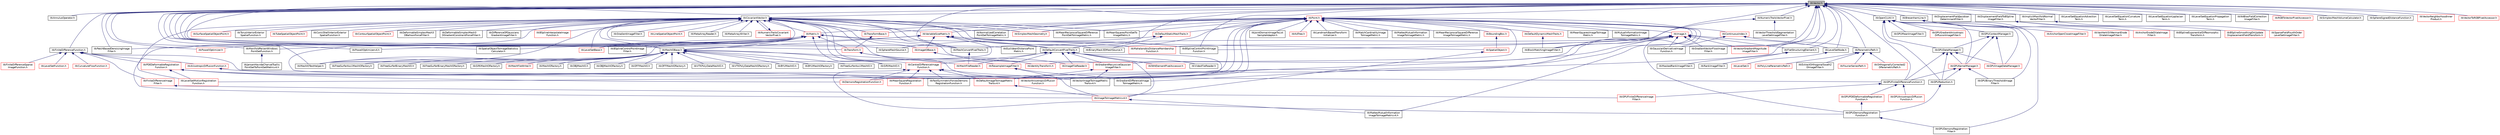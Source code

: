 digraph "itkVector.h"
{
 // LATEX_PDF_SIZE
  edge [fontname="Helvetica",fontsize="10",labelfontname="Helvetica",labelfontsize="10"];
  node [fontname="Helvetica",fontsize="10",shape=record];
  Node1 [label="itkVector.h",height=0.2,width=0.4,color="black", fillcolor="grey75", style="filled", fontcolor="black",tooltip=" "];
  Node1 -> Node2 [dir="back",color="midnightblue",fontsize="10",style="solid",fontname="Helvetica"];
  Node2 [label="itkAnnulusOperator.h",height=0.2,width=0.4,color="black", fillcolor="white", style="filled",URL="$itkAnnulusOperator_8h.html",tooltip=" "];
  Node1 -> Node3 [dir="back",color="midnightblue",fontsize="10",style="solid",fontname="Helvetica"];
  Node3 [label="itkBSplineControlPointImage\lFilter.h",height=0.2,width=0.4,color="black", fillcolor="white", style="filled",URL="$itkBSplineControlPointImageFilter_8h.html",tooltip=" "];
  Node1 -> Node4 [dir="back",color="midnightblue",fontsize="10",style="solid",fontname="Helvetica"];
  Node4 [label="itkBSplineControlPointImage\lFunction.h",height=0.2,width=0.4,color="black", fillcolor="white", style="filled",URL="$itkBSplineControlPointImageFunction_8h.html",tooltip=" "];
  Node1 -> Node5 [dir="back",color="midnightblue",fontsize="10",style="solid",fontname="Helvetica"];
  Node5 [label="itkBlockMatchingImageFilter.h",height=0.2,width=0.4,color="black", fillcolor="white", style="filled",URL="$itkBlockMatchingImageFilter_8h.html",tooltip=" "];
  Node1 -> Node6 [dir="back",color="midnightblue",fontsize="10",style="solid",fontname="Helvetica"];
  Node6 [label="itkBresenhamLine.h",height=0.2,width=0.4,color="black", fillcolor="white", style="filled",URL="$itkBresenhamLine_8h.html",tooltip=" "];
  Node6 -> Node7 [dir="back",color="midnightblue",fontsize="10",style="solid",fontname="Helvetica"];
  Node7 [label="itkAnchorErodeDilateImage\lFilter.h",height=0.2,width=0.4,color="red", fillcolor="white", style="filled",URL="$itkAnchorErodeDilateImageFilter_8h.html",tooltip=" "];
  Node6 -> Node13 [dir="back",color="midnightblue",fontsize="10",style="solid",fontname="Helvetica"];
  Node13 [label="itkAnchorOpenCloseImageFilter.h",height=0.2,width=0.4,color="red", fillcolor="white", style="filled",URL="$itkAnchorOpenCloseImageFilter_8h.html",tooltip=" "];
  Node6 -> Node18 [dir="back",color="midnightblue",fontsize="10",style="solid",fontname="Helvetica"];
  Node18 [label="itkVanHerkGilWermanErode\lDilateImageFilter.h",height=0.2,width=0.4,color="red", fillcolor="white", style="filled",URL="$itkVanHerkGilWermanErodeDilateImageFilter_8h.html",tooltip=" "];
  Node1 -> Node21 [dir="back",color="midnightblue",fontsize="10",style="solid",fontname="Helvetica"];
  Node21 [label="itkCovariantVector.h",height=0.2,width=0.4,color="black", fillcolor="white", style="filled",URL="$itkCovariantVector_8h.html",tooltip=" "];
  Node21 -> Node22 [dir="back",color="midnightblue",fontsize="10",style="solid",fontname="Helvetica"];
  Node22 [label="itkBSplineInterpolateImage\lFunction.h",height=0.2,width=0.4,color="red", fillcolor="white", style="filled",URL="$itkBSplineInterpolateImageFunction_8h.html",tooltip=" "];
  Node21 -> Node44 [dir="back",color="midnightblue",fontsize="10",style="solid",fontname="Helvetica"];
  Node44 [label="itkBinaryMask3DMeshSource.h",height=0.2,width=0.4,color="black", fillcolor="white", style="filled",URL="$itkBinaryMask3DMeshSource_8h.html",tooltip=" "];
  Node21 -> Node45 [dir="back",color="midnightblue",fontsize="10",style="solid",fontname="Helvetica"];
  Node45 [label="itkCentralDifferenceImage\lFunction.h",height=0.2,width=0.4,color="red", fillcolor="white", style="filled",URL="$itkCentralDifferenceImageFunction_8h.html",tooltip=" "];
  Node45 -> Node46 [dir="back",color="midnightblue",fontsize="10",style="solid",fontname="Helvetica"];
  Node46 [label="itkDefaultImageToImageMetric\lTraitsv4.h",height=0.2,width=0.4,color="red", fillcolor="white", style="filled",URL="$itkDefaultImageToImageMetricTraitsv4_8h.html",tooltip=" "];
  Node46 -> Node47 [dir="back",color="midnightblue",fontsize="10",style="solid",fontname="Helvetica"];
  Node47 [label="itkImageToImageMetricv4.h",height=0.2,width=0.4,color="red", fillcolor="white", style="filled",URL="$itkImageToImageMetricv4_8h.html",tooltip=" "];
  Node47 -> Node57 [dir="back",color="midnightblue",fontsize="10",style="solid",fontname="Helvetica"];
  Node57 [label="itkMattesMutualInformation\lImageToImageMetricv4.h",height=0.2,width=0.4,color="black", fillcolor="white", style="filled",URL="$itkMattesMutualInformationImageToImageMetricv4_8h.html",tooltip=" "];
  Node45 -> Node59 [dir="back",color="midnightblue",fontsize="10",style="solid",fontname="Helvetica"];
  Node59 [label="itkDemonsRegistrationFunction.h",height=0.2,width=0.4,color="red", fillcolor="white", style="filled",URL="$itkDemonsRegistrationFunction_8h.html",tooltip=" "];
  Node45 -> Node66 [dir="back",color="midnightblue",fontsize="10",style="solid",fontname="Helvetica"];
  Node66 [label="itkFastSymmetricForcesDemons\lRegistrationFunction.h",height=0.2,width=0.4,color="black", fillcolor="white", style="filled",URL="$itkFastSymmetricForcesDemonsRegistrationFunction_8h.html",tooltip=" "];
  Node45 -> Node67 [dir="back",color="midnightblue",fontsize="10",style="solid",fontname="Helvetica"];
  Node67 [label="itkGPUDemonsRegistration\lFunction.h",height=0.2,width=0.4,color="black", fillcolor="white", style="filled",URL="$itkGPUDemonsRegistrationFunction_8h.html",tooltip=" "];
  Node67 -> Node61 [dir="back",color="midnightblue",fontsize="10",style="solid",fontname="Helvetica"];
  Node61 [label="itkGPUDemonsRegistration\lFilter.h",height=0.2,width=0.4,color="black", fillcolor="white", style="filled",URL="$itkGPUDemonsRegistrationFilter_8h.html",tooltip=" "];
  Node45 -> Node68 [dir="back",color="midnightblue",fontsize="10",style="solid",fontname="Helvetica"];
  Node68 [label="itkMeanSquareRegistration\lFunction.h",height=0.2,width=0.4,color="red", fillcolor="white", style="filled",URL="$itkMeanSquareRegistrationFunction_8h.html",tooltip=" "];
  Node45 -> Node72 [dir="back",color="midnightblue",fontsize="10",style="solid",fontname="Helvetica"];
  Node72 [label="itkVectorImageToImageMetric\lTraitsv4.h",height=0.2,width=0.4,color="black", fillcolor="white", style="filled",URL="$itkVectorImageToImageMetricTraitsv4_8h.html",tooltip=" "];
  Node21 -> Node73 [dir="back",color="midnightblue",fontsize="10",style="solid",fontname="Helvetica"];
  Node73 [label="itkConicShellInteriorExterior\lSpatialFunction.h",height=0.2,width=0.4,color="black", fillcolor="white", style="filled",URL="$itkConicShellInteriorExteriorSpatialFunction_8h.html",tooltip=" "];
  Node21 -> Node74 [dir="back",color="midnightblue",fontsize="10",style="solid",fontname="Helvetica"];
  Node74 [label="itkContourSpatialObjectPoint.h",height=0.2,width=0.4,color="red", fillcolor="white", style="filled",URL="$itkContourSpatialObjectPoint_8h.html",tooltip=" "];
  Node21 -> Node46 [dir="back",color="midnightblue",fontsize="10",style="solid",fontname="Helvetica"];
  Node21 -> Node78 [dir="back",color="midnightblue",fontsize="10",style="solid",fontname="Helvetica"];
  Node78 [label="itkDeformableSimplexMesh3\lDBalloonForceFilter.h",height=0.2,width=0.4,color="black", fillcolor="white", style="filled",URL="$itkDeformableSimplexMesh3DBalloonForceFilter_8h.html",tooltip=" "];
  Node21 -> Node79 [dir="back",color="midnightblue",fontsize="10",style="solid",fontname="Helvetica"];
  Node79 [label="itkDeformableSimplexMesh3\lDGradientConstraintForceFilter.h",height=0.2,width=0.4,color="black", fillcolor="white", style="filled",URL="$itkDeformableSimplexMesh3DGradientConstraintForceFilter_8h.html",tooltip=" "];
  Node21 -> Node80 [dir="back",color="midnightblue",fontsize="10",style="solid",fontname="Helvetica"];
  Node80 [label="itkDifferenceOfGaussians\lGradientImageFilter.h",height=0.2,width=0.4,color="black", fillcolor="white", style="filled",URL="$itkDifferenceOfGaussiansGradientImageFilter_8h.html",tooltip=" "];
  Node21 -> Node81 [dir="back",color="midnightblue",fontsize="10",style="solid",fontname="Helvetica"];
  Node81 [label="itkEuclideanDistancePoint\lMetric.h",height=0.2,width=0.4,color="black", fillcolor="white", style="filled",URL="$itkEuclideanDistancePointMetric_8h.html",tooltip=" "];
  Node21 -> Node82 [dir="back",color="midnightblue",fontsize="10",style="solid",fontname="Helvetica"];
  Node82 [label="itkGradientImageFilter.h",height=0.2,width=0.4,color="black", fillcolor="white", style="filled",URL="$itkGradientImageFilter_8h.html",tooltip=" "];
  Node21 -> Node83 [dir="back",color="midnightblue",fontsize="10",style="solid",fontname="Helvetica"];
  Node83 [label="itkGradientRecursiveGaussian\lImageFilter.h",height=0.2,width=0.4,color="red", fillcolor="white", style="filled",URL="$itkGradientRecursiveGaussianImageFilter_8h.html",tooltip=" "];
  Node83 -> Node46 [dir="back",color="midnightblue",fontsize="10",style="solid",fontname="Helvetica"];
  Node83 -> Node72 [dir="back",color="midnightblue",fontsize="10",style="solid",fontname="Helvetica"];
  Node21 -> Node92 [dir="back",color="midnightblue",fontsize="10",style="solid",fontname="Helvetica"];
  Node92 [label="itkIdentityTransform.h",height=0.2,width=0.4,color="red", fillcolor="white", style="filled",URL="$itkIdentityTransform_8h.html",tooltip=" "];
  Node21 -> Node98 [dir="back",color="midnightblue",fontsize="10",style="solid",fontname="Helvetica"];
  Node98 [label="itkImageIOBase.h",height=0.2,width=0.4,color="red", fillcolor="white", style="filled",URL="$itkImageIOBase_8h.html",tooltip=" "];
  Node98 -> Node118 [dir="back",color="midnightblue",fontsize="10",style="solid",fontname="Helvetica"];
  Node118 [label="itkImageFileReader.h",height=0.2,width=0.4,color="red", fillcolor="white", style="filled",URL="$itkImageFileReader_8h.html",tooltip=" "];
  Node21 -> Node47 [dir="back",color="midnightblue",fontsize="10",style="solid",fontname="Helvetica"];
  Node21 -> Node161 [dir="back",color="midnightblue",fontsize="10",style="solid",fontname="Helvetica"];
  Node161 [label="itkLevelSetBase.h",height=0.2,width=0.4,color="red", fillcolor="white", style="filled",URL="$itkLevelSetBase_8h.html",tooltip=" "];
  Node21 -> Node179 [dir="back",color="midnightblue",fontsize="10",style="solid",fontname="Helvetica"];
  Node179 [label="itkLevelSetMotionRegistration\lFunction.h",height=0.2,width=0.4,color="red", fillcolor="white", style="filled",URL="$itkLevelSetMotionRegistrationFunction_8h.html",tooltip=" "];
  Node21 -> Node181 [dir="back",color="midnightblue",fontsize="10",style="solid",fontname="Helvetica"];
  Node181 [label="itkLineSpatialObjectPoint.h",height=0.2,width=0.4,color="red", fillcolor="white", style="filled",URL="$itkLineSpatialObjectPoint_8h.html",tooltip=" "];
  Node21 -> Node185 [dir="back",color="midnightblue",fontsize="10",style="solid",fontname="Helvetica"];
  Node185 [label="itkMatrix.h",height=0.2,width=0.4,color="red", fillcolor="white", style="filled",URL="$itkMatrix_8h.html",tooltip=" "];
  Node185 -> Node187 [dir="back",color="midnightblue",fontsize="10",style="solid",fontname="Helvetica"];
  Node187 [label="itkDefaultConvertPixelTraits.h",height=0.2,width=0.4,color="black", fillcolor="white", style="filled",URL="$itkDefaultConvertPixelTraits_8h.html",tooltip=" "];
  Node187 -> Node45 [dir="back",color="midnightblue",fontsize="10",style="solid",fontname="Helvetica"];
  Node187 -> Node83 [dir="back",color="midnightblue",fontsize="10",style="solid",fontname="Helvetica"];
  Node187 -> Node118 [dir="back",color="midnightblue",fontsize="10",style="solid",fontname="Helvetica"];
  Node187 -> Node47 [dir="back",color="midnightblue",fontsize="10",style="solid",fontname="Helvetica"];
  Node187 -> Node188 [dir="back",color="midnightblue",fontsize="10",style="solid",fontname="Helvetica"];
  Node188 [label="itkMeshFileReader.h",height=0.2,width=0.4,color="red", fillcolor="white", style="filled",URL="$itkMeshFileReader_8h.html",tooltip=" "];
  Node187 -> Node190 [dir="back",color="midnightblue",fontsize="10",style="solid",fontname="Helvetica"];
  Node190 [label="itkNthElementPixelAccessor.h",height=0.2,width=0.4,color="red", fillcolor="white", style="filled",URL="$itkNthElementPixelAccessor_8h.html",tooltip=" "];
  Node187 -> Node195 [dir="back",color="midnightblue",fontsize="10",style="solid",fontname="Helvetica"];
  Node195 [label="itkResampleImageFilter.h",height=0.2,width=0.4,color="red", fillcolor="white", style="filled",URL="$itkResampleImageFilter_8h.html",tooltip=" "];
  Node195 -> Node25 [dir="back",color="midnightblue",fontsize="10",style="solid",fontname="Helvetica"];
  Node25 [label="itkGradientDifferenceImage\lToImageMetric.h",height=0.2,width=0.4,color="black", fillcolor="white", style="filled",URL="$itkGradientDifferenceImageToImageMetric_8h.html",tooltip=" "];
  Node195 -> Node47 [dir="back",color="midnightblue",fontsize="10",style="solid",fontname="Helvetica"];
  Node187 -> Node72 [dir="back",color="midnightblue",fontsize="10",style="solid",fontname="Helvetica"];
  Node187 -> Node159 [dir="back",color="midnightblue",fontsize="10",style="solid",fontname="Helvetica"];
  Node159 [label="itkVideoFileReader.h",height=0.2,width=0.4,color="black", fillcolor="white", style="filled",URL="$itkVideoFileReader_8h.html",tooltip=" "];
  Node185 -> Node201 [dir="back",color="midnightblue",fontsize="10",style="solid",fontname="Helvetica"];
  Node201 [label="itkGiftiMeshIO.h",height=0.2,width=0.4,color="black", fillcolor="white", style="filled",URL="$itkGiftiMeshIO_8h.html",tooltip=" "];
  Node185 -> Node161 [dir="back",color="midnightblue",fontsize="10",style="solid",fontname="Helvetica"];
  Node185 -> Node199 [dir="back",color="midnightblue",fontsize="10",style="solid",fontname="Helvetica"];
  Node199 [label="itkManifoldParzenWindows\lPointSetFunction.h",height=0.2,width=0.4,color="black", fillcolor="white", style="filled",URL="$itkManifoldParzenWindowsPointSetFunction_8h.html",tooltip=" "];
  Node199 -> Node200 [dir="back",color="midnightblue",fontsize="10",style="solid",fontname="Helvetica"];
  Node200 [label="itkJensenHavrdaCharvatTsallis\lPointSetToPointSetMetricv4.h",height=0.2,width=0.4,color="black", fillcolor="white", style="filled",URL="$itkJensenHavrdaCharvatTsallisPointSetToPointSetMetricv4_8h.html",tooltip=" "];
  Node185 -> Node1088 [dir="back",color="midnightblue",fontsize="10",style="solid",fontname="Helvetica"];
  Node1088 [label="itkMeshConvertPixelTraits.h",height=0.2,width=0.4,color="black", fillcolor="white", style="filled",URL="$itkMeshConvertPixelTraits_8h.html",tooltip=" "];
  Node1088 -> Node188 [dir="back",color="midnightblue",fontsize="10",style="solid",fontname="Helvetica"];
  Node185 -> Node1089 [dir="back",color="midnightblue",fontsize="10",style="solid",fontname="Helvetica"];
  Node1089 [label="itkMeshIOBase.h",height=0.2,width=0.4,color="black", fillcolor="white", style="filled",URL="$itkMeshIOBase_8h.html",tooltip=" "];
  Node1089 -> Node1090 [dir="back",color="midnightblue",fontsize="10",style="solid",fontname="Helvetica"];
  Node1090 [label="itkBYUMeshIO.h",height=0.2,width=0.4,color="black", fillcolor="white", style="filled",URL="$itkBYUMeshIO_8h.html",tooltip=" "];
  Node1089 -> Node1091 [dir="back",color="midnightblue",fontsize="10",style="solid",fontname="Helvetica"];
  Node1091 [label="itkBYUMeshIOFactory.h",height=0.2,width=0.4,color="black", fillcolor="white", style="filled",URL="$itkBYUMeshIOFactory_8h.html",tooltip=" "];
  Node1089 -> Node1092 [dir="back",color="midnightblue",fontsize="10",style="solid",fontname="Helvetica"];
  Node1092 [label="itkFreeSurferAsciiMeshIO.h",height=0.2,width=0.4,color="black", fillcolor="white", style="filled",URL="$itkFreeSurferAsciiMeshIO_8h.html",tooltip=" "];
  Node1089 -> Node1093 [dir="back",color="midnightblue",fontsize="10",style="solid",fontname="Helvetica"];
  Node1093 [label="itkFreeSurferAsciiMeshIOFactory.h",height=0.2,width=0.4,color="black", fillcolor="white", style="filled",URL="$itkFreeSurferAsciiMeshIOFactory_8h.html",tooltip=" "];
  Node1089 -> Node1094 [dir="back",color="midnightblue",fontsize="10",style="solid",fontname="Helvetica"];
  Node1094 [label="itkFreeSurferBinaryMeshIO.h",height=0.2,width=0.4,color="black", fillcolor="white", style="filled",URL="$itkFreeSurferBinaryMeshIO_8h.html",tooltip=" "];
  Node1089 -> Node1095 [dir="back",color="midnightblue",fontsize="10",style="solid",fontname="Helvetica"];
  Node1095 [label="itkFreeSurferBinaryMeshIOFactory.h",height=0.2,width=0.4,color="black", fillcolor="white", style="filled",URL="$itkFreeSurferBinaryMeshIOFactory_8h.html",tooltip=" "];
  Node1089 -> Node201 [dir="back",color="midnightblue",fontsize="10",style="solid",fontname="Helvetica"];
  Node1089 -> Node1096 [dir="back",color="midnightblue",fontsize="10",style="solid",fontname="Helvetica"];
  Node1096 [label="itkGiftiMeshIOFactory.h",height=0.2,width=0.4,color="black", fillcolor="white", style="filled",URL="$itkGiftiMeshIOFactory_8h.html",tooltip=" "];
  Node1089 -> Node188 [dir="back",color="midnightblue",fontsize="10",style="solid",fontname="Helvetica"];
  Node1089 -> Node1097 [dir="back",color="midnightblue",fontsize="10",style="solid",fontname="Helvetica"];
  Node1097 [label="itkMeshFileWriter.h",height=0.2,width=0.4,color="red", fillcolor="white", style="filled",URL="$itkMeshFileWriter_8h.html",tooltip=" "];
  Node1089 -> Node1098 [dir="back",color="midnightblue",fontsize="10",style="solid",fontname="Helvetica"];
  Node1098 [label="itkMeshIOFactory.h",height=0.2,width=0.4,color="black", fillcolor="white", style="filled",URL="$itkMeshIOFactory_8h.html",tooltip=" "];
  Node1089 -> Node1099 [dir="back",color="midnightblue",fontsize="10",style="solid",fontname="Helvetica"];
  Node1099 [label="itkMeshIOTestHelper.h",height=0.2,width=0.4,color="black", fillcolor="white", style="filled",URL="$itkMeshIOTestHelper_8h.html",tooltip=" "];
  Node1089 -> Node1100 [dir="back",color="midnightblue",fontsize="10",style="solid",fontname="Helvetica"];
  Node1100 [label="itkOBJMeshIO.h",height=0.2,width=0.4,color="black", fillcolor="white", style="filled",URL="$itkOBJMeshIO_8h.html",tooltip=" "];
  Node1089 -> Node1101 [dir="back",color="midnightblue",fontsize="10",style="solid",fontname="Helvetica"];
  Node1101 [label="itkOBJMeshIOFactory.h",height=0.2,width=0.4,color="black", fillcolor="white", style="filled",URL="$itkOBJMeshIOFactory_8h.html",tooltip=" "];
  Node1089 -> Node1102 [dir="back",color="midnightblue",fontsize="10",style="solid",fontname="Helvetica"];
  Node1102 [label="itkOFFMeshIO.h",height=0.2,width=0.4,color="black", fillcolor="white", style="filled",URL="$itkOFFMeshIO_8h.html",tooltip=" "];
  Node1089 -> Node1103 [dir="back",color="midnightblue",fontsize="10",style="solid",fontname="Helvetica"];
  Node1103 [label="itkOFFMeshIOFactory.h",height=0.2,width=0.4,color="black", fillcolor="white", style="filled",URL="$itkOFFMeshIOFactory_8h.html",tooltip=" "];
  Node1089 -> Node1104 [dir="back",color="midnightblue",fontsize="10",style="solid",fontname="Helvetica"];
  Node1104 [label="itkVTKPolyDataMeshIO.h",height=0.2,width=0.4,color="black", fillcolor="white", style="filled",URL="$itkVTKPolyDataMeshIO_8h.html",tooltip=" "];
  Node1089 -> Node1105 [dir="back",color="midnightblue",fontsize="10",style="solid",fontname="Helvetica"];
  Node1105 [label="itkVTKPolyDataMeshIOFactory.h",height=0.2,width=0.4,color="black", fillcolor="white", style="filled",URL="$itkVTKPolyDataMeshIOFactory_8h.html",tooltip=" "];
  Node185 -> Node1099 [dir="back",color="midnightblue",fontsize="10",style="solid",fontname="Helvetica"];
  Node185 -> Node404 [dir="back",color="midnightblue",fontsize="10",style="solid",fontname="Helvetica"];
  Node404 [label="itkPatchBasedDenoisingImage\lFilter.h",height=0.2,width=0.4,color="black", fillcolor="white", style="filled",URL="$itkPatchBasedDenoisingImageFilter_8h.html",tooltip=" "];
  Node185 -> Node1107 [dir="back",color="midnightblue",fontsize="10",style="solid",fontname="Helvetica"];
  Node1107 [label="itkPowellOptimizer.h",height=0.2,width=0.4,color="red", fillcolor="white", style="filled",URL="$itkPowellOptimizer_8h.html",tooltip=" "];
  Node185 -> Node1109 [dir="back",color="midnightblue",fontsize="10",style="solid",fontname="Helvetica"];
  Node1109 [label="itkPowellOptimizerv4.h",height=0.2,width=0.4,color="black", fillcolor="white", style="filled",URL="$itkPowellOptimizerv4_8h.html",tooltip=" "];
  Node185 -> Node1074 [dir="back",color="midnightblue",fontsize="10",style="solid",fontname="Helvetica"];
  Node1074 [label="itkSpatialObjectToImageStatistics\lCalculator.h",height=0.2,width=0.4,color="black", fillcolor="white", style="filled",URL="$itkSpatialObjectToImageStatisticsCalculator_8h.html",tooltip=" "];
  Node185 -> Node1114 [dir="back",color="midnightblue",fontsize="10",style="solid",fontname="Helvetica"];
  Node1114 [label="itkTransform.h",height=0.2,width=0.4,color="red", fillcolor="white", style="filled",URL="$itkTransform_8h.html",tooltip=" "];
  Node1114 -> Node92 [dir="back",color="midnightblue",fontsize="10",style="solid",fontname="Helvetica"];
  Node1114 -> Node195 [dir="back",color="midnightblue",fontsize="10",style="solid",fontname="Helvetica"];
  Node21 -> Node85 [dir="back",color="midnightblue",fontsize="10",style="solid",fontname="Helvetica"];
  Node85 [label="itkMeanReciprocalSquareDifference\lPointSetToImageMetric.h",height=0.2,width=0.4,color="black", fillcolor="white", style="filled",URL="$itkMeanReciprocalSquareDifferencePointSetToImageMetric_8h.html",tooltip=" "];
  Node21 -> Node86 [dir="back",color="midnightblue",fontsize="10",style="solid",fontname="Helvetica"];
  Node86 [label="itkMeanSquaresPointSetTo\lImageMetric.h",height=0.2,width=0.4,color="black", fillcolor="white", style="filled",URL="$itkMeanSquaresPointSetToImageMetric_8h.html",tooltip=" "];
  Node21 -> Node1088 [dir="back",color="midnightblue",fontsize="10",style="solid",fontname="Helvetica"];
  Node21 -> Node1089 [dir="back",color="midnightblue",fontsize="10",style="solid",fontname="Helvetica"];
  Node21 -> Node1099 [dir="back",color="midnightblue",fontsize="10",style="solid",fontname="Helvetica"];
  Node21 -> Node1135 [dir="back",color="midnightblue",fontsize="10",style="solid",fontname="Helvetica"];
  Node1135 [label="itkMetaArrayReader.h",height=0.2,width=0.4,color="black", fillcolor="white", style="filled",URL="$itkMetaArrayReader_8h.html",tooltip=" "];
  Node21 -> Node1136 [dir="back",color="midnightblue",fontsize="10",style="solid",fontname="Helvetica"];
  Node1136 [label="itkMetaArrayWriter.h",height=0.2,width=0.4,color="black", fillcolor="white", style="filled",URL="$itkMetaArrayWriter_8h.html",tooltip=" "];
  Node21 -> Node87 [dir="back",color="midnightblue",fontsize="10",style="solid",fontname="Helvetica"];
  Node87 [label="itkNormalizedCorrelation\lPointSetToImageMetric.h",height=0.2,width=0.4,color="black", fillcolor="white", style="filled",URL="$itkNormalizedCorrelationPointSetToImageMetric_8h.html",tooltip=" "];
  Node21 -> Node1137 [dir="back",color="midnightblue",fontsize="10",style="solid",fontname="Helvetica"];
  Node1137 [label="itkNumericTraitsCovariant\lVectorPixel.h",height=0.2,width=0.4,color="red", fillcolor="white", style="filled",URL="$itkNumericTraitsCovariantVectorPixel_8h.html",tooltip=" "];
  Node1137 -> Node21 [dir="back",color="midnightblue",fontsize="10",style="solid",fontname="Helvetica"];
  Node21 -> Node1138 [dir="back",color="midnightblue",fontsize="10",style="solid",fontname="Helvetica"];
  Node1138 [label="itkSimplexMeshGeometry.h",height=0.2,width=0.4,color="red", fillcolor="white", style="filled",URL="$itkSimplexMeshGeometry_8h.html",tooltip=" "];
  Node21 -> Node998 [dir="back",color="midnightblue",fontsize="10",style="solid",fontname="Helvetica"];
  Node998 [label="itkSpatialObject.h",height=0.2,width=0.4,color="red", fillcolor="white", style="filled",URL="$itkSpatialObject_8h.html",tooltip=" "];
  Node998 -> Node47 [dir="back",color="midnightblue",fontsize="10",style="solid",fontname="Helvetica"];
  Node21 -> Node1026 [dir="back",color="midnightblue",fontsize="10",style="solid",fontname="Helvetica"];
  Node1026 [label="itkSurfaceSpatialObjectPoint.h",height=0.2,width=0.4,color="red", fillcolor="white", style="filled",URL="$itkSurfaceSpatialObjectPoint_8h.html",tooltip=" "];
  Node21 -> Node1144 [dir="back",color="midnightblue",fontsize="10",style="solid",fontname="Helvetica"];
  Node1144 [label="itkTorusInteriorExterior\lSpatialFunction.h",height=0.2,width=0.4,color="black", fillcolor="white", style="filled",URL="$itkTorusInteriorExteriorSpatialFunction_8h.html",tooltip=" "];
  Node21 -> Node1145 [dir="back",color="midnightblue",fontsize="10",style="solid",fontname="Helvetica"];
  Node1145 [label="itkTransformBase.h",height=0.2,width=0.4,color="red", fillcolor="white", style="filled",URL="$itkTransformBase_8h.html",tooltip=" "];
  Node1145 -> Node1114 [dir="back",color="midnightblue",fontsize="10",style="solid",fontname="Helvetica"];
  Node21 -> Node1027 [dir="back",color="midnightblue",fontsize="10",style="solid",fontname="Helvetica"];
  Node1027 [label="itkTubeSpatialObjectPoint.h",height=0.2,width=0.4,color="red", fillcolor="white", style="filled",URL="$itkTubeSpatialObjectPoint_8h.html",tooltip=" "];
  Node21 -> Node1175 [dir="back",color="midnightblue",fontsize="10",style="solid",fontname="Helvetica"];
  Node1175 [label="itkVariableSizeMatrix.h",height=0.2,width=0.4,color="red", fillcolor="white", style="filled",URL="$itkVariableSizeMatrix_8h.html",tooltip=" "];
  Node1175 -> Node3 [dir="back",color="midnightblue",fontsize="10",style="solid",fontname="Helvetica"];
  Node1175 -> Node4 [dir="back",color="midnightblue",fontsize="10",style="solid",fontname="Helvetica"];
  Node1175 -> Node187 [dir="back",color="midnightblue",fontsize="10",style="solid",fontname="Helvetica"];
  Node1175 -> Node98 [dir="back",color="midnightblue",fontsize="10",style="solid",fontname="Helvetica"];
  Node1175 -> Node1067 [dir="back",color="midnightblue",fontsize="10",style="solid",fontname="Helvetica"];
  Node1067 [label="itkMahalanobisDistanceMembership\lFunction.h",height=0.2,width=0.4,color="red", fillcolor="white", style="filled",URL="$itkMahalanobisDistanceMembershipFunction_8h.html",tooltip=" "];
  Node1175 -> Node1089 [dir="back",color="midnightblue",fontsize="10",style="solid",fontname="Helvetica"];
  Node1175 -> Node1099 [dir="back",color="midnightblue",fontsize="10",style="solid",fontname="Helvetica"];
  Node21 -> Node72 [dir="back",color="midnightblue",fontsize="10",style="solid",fontname="Helvetica"];
  Node1 -> Node187 [dir="back",color="midnightblue",fontsize="10",style="solid",fontname="Helvetica"];
  Node1 -> Node435 [dir="back",color="midnightblue",fontsize="10",style="solid",fontname="Helvetica"];
  Node435 [label="itkDisplacementFieldJacobian\lDeterminantFilter.h",height=0.2,width=0.4,color="black", fillcolor="white", style="filled",URL="$itkDisplacementFieldJacobianDeterminantFilter_8h.html",tooltip=" "];
  Node1 -> Node758 [dir="back",color="midnightblue",fontsize="10",style="solid",fontname="Helvetica"];
  Node758 [label="itkDisplacementFieldToBSpline\lImageFilter.h",height=0.2,width=0.4,color="black", fillcolor="white", style="filled",URL="$itkDisplacementFieldToBSplineImageFilter_8h.html",tooltip=" "];
  Node758 -> Node269 [dir="back",color="midnightblue",fontsize="10",style="solid",fontname="Helvetica"];
  Node269 [label="itkBSplineExponentialDiffeomorphic\lTransform.h",height=0.2,width=0.4,color="black", fillcolor="white", style="filled",URL="$itkBSplineExponentialDiffeomorphicTransform_8h.html",tooltip=" "];
  Node758 -> Node267 [dir="back",color="midnightblue",fontsize="10",style="solid",fontname="Helvetica"];
  Node267 [label="itkBSplineSmoothingOnUpdate\lDisplacementFieldTransform.h",height=0.2,width=0.4,color="red", fillcolor="white", style="filled",URL="$itkBSplineSmoothingOnUpdateDisplacementFieldTransform_8h.html",tooltip=" "];
  Node1 -> Node353 [dir="back",color="midnightblue",fontsize="10",style="solid",fontname="Helvetica"];
  Node353 [label="itkFiniteDifferenceFunction.h",height=0.2,width=0.4,color="black", fillcolor="white", style="filled",URL="$itkFiniteDifferenceFunction_8h.html",tooltip=" "];
  Node353 -> Node354 [dir="back",color="midnightblue",fontsize="10",style="solid",fontname="Helvetica"];
  Node354 [label="itkAnisotropicDiffusionFunction.h",height=0.2,width=0.4,color="red", fillcolor="white", style="filled",URL="$itkAnisotropicDiffusionFunction_8h.html",tooltip=" "];
  Node354 -> Node366 [dir="back",color="midnightblue",fontsize="10",style="solid",fontname="Helvetica"];
  Node366 [label="itkVectorAnisotropicDiffusion\lFunction.h",height=0.2,width=0.4,color="red", fillcolor="white", style="filled",URL="$itkVectorAnisotropicDiffusionFunction_8h.html",tooltip=" "];
  Node353 -> Node369 [dir="back",color="midnightblue",fontsize="10",style="solid",fontname="Helvetica"];
  Node369 [label="itkCurvatureFlowFunction.h",height=0.2,width=0.4,color="red", fillcolor="white", style="filled",URL="$itkCurvatureFlowFunction_8h.html",tooltip=" "];
  Node353 -> Node376 [dir="back",color="midnightblue",fontsize="10",style="solid",fontname="Helvetica"];
  Node376 [label="itkFiniteDifferenceImage\lFilter.h",height=0.2,width=0.4,color="red", fillcolor="white", style="filled",URL="$itkFiniteDifferenceImageFilter_8h.html",tooltip=" "];
  Node376 -> Node387 [dir="back",color="midnightblue",fontsize="10",style="solid",fontname="Helvetica"];
  Node387 [label="itkGPUFiniteDifferenceImage\lFilter.h",height=0.2,width=0.4,color="red", fillcolor="white", style="filled",URL="$itkGPUFiniteDifferenceImageFilter_8h.html",tooltip=" "];
  Node353 -> Node391 [dir="back",color="midnightblue",fontsize="10",style="solid",fontname="Helvetica"];
  Node391 [label="itkFiniteDifferenceSparse\lImageFunction.h",height=0.2,width=0.4,color="red", fillcolor="white", style="filled",URL="$itkFiniteDifferenceSparseImageFunction_8h.html",tooltip=" "];
  Node353 -> Node394 [dir="back",color="midnightblue",fontsize="10",style="solid",fontname="Helvetica"];
  Node394 [label="itkGPUFiniteDifferenceFunction.h",height=0.2,width=0.4,color="black", fillcolor="white", style="filled",URL="$itkGPUFiniteDifferenceFunction_8h.html",tooltip=" "];
  Node394 -> Node395 [dir="back",color="midnightblue",fontsize="10",style="solid",fontname="Helvetica"];
  Node395 [label="itkGPUAnisotropicDiffusion\lFunction.h",height=0.2,width=0.4,color="red", fillcolor="white", style="filled",URL="$itkGPUAnisotropicDiffusionFunction_8h.html",tooltip=" "];
  Node394 -> Node387 [dir="back",color="midnightblue",fontsize="10",style="solid",fontname="Helvetica"];
  Node394 -> Node398 [dir="back",color="midnightblue",fontsize="10",style="solid",fontname="Helvetica"];
  Node398 [label="itkGPUPDEDeformableRegistration\lFunction.h",height=0.2,width=0.4,color="red", fillcolor="white", style="filled",URL="$itkGPUPDEDeformableRegistrationFunction_8h.html",tooltip=" "];
  Node398 -> Node67 [dir="back",color="midnightblue",fontsize="10",style="solid",fontname="Helvetica"];
  Node353 -> Node399 [dir="back",color="midnightblue",fontsize="10",style="solid",fontname="Helvetica"];
  Node399 [label="itkLevelSetFunction.h",height=0.2,width=0.4,color="red", fillcolor="white", style="filled",URL="$itkLevelSetFunction_8h.html",tooltip=" "];
  Node353 -> Node401 [dir="back",color="midnightblue",fontsize="10",style="solid",fontname="Helvetica"];
  Node401 [label="itkPDEDeformableRegistration\lFunction.h",height=0.2,width=0.4,color="red", fillcolor="white", style="filled",URL="$itkPDEDeformableRegistrationFunction_8h.html",tooltip=" "];
  Node401 -> Node59 [dir="back",color="midnightblue",fontsize="10",style="solid",fontname="Helvetica"];
  Node401 -> Node66 [dir="back",color="midnightblue",fontsize="10",style="solid",fontname="Helvetica"];
  Node401 -> Node179 [dir="back",color="midnightblue",fontsize="10",style="solid",fontname="Helvetica"];
  Node401 -> Node68 [dir="back",color="midnightblue",fontsize="10",style="solid",fontname="Helvetica"];
  Node1 -> Node487 [dir="back",color="midnightblue",fontsize="10",style="solid",fontname="Helvetica"];
  Node487 [label="itkFlatStructuringElement.h",height=0.2,width=0.4,color="black", fillcolor="white", style="filled",URL="$itkFlatStructuringElement_8h.html",tooltip=" "];
  Node487 -> Node488 [dir="back",color="midnightblue",fontsize="10",style="solid",fontname="Helvetica"];
  Node488 [label="itkMaskedRankImageFilter.h",height=0.2,width=0.4,color="black", fillcolor="white", style="filled",URL="$itkMaskedRankImageFilter_8h.html",tooltip=" "];
  Node487 -> Node489 [dir="back",color="midnightblue",fontsize="10",style="solid",fontname="Helvetica"];
  Node489 [label="itkRankImageFilter.h",height=0.2,width=0.4,color="black", fillcolor="white", style="filled",URL="$itkRankImageFilter_8h.html",tooltip=" "];
  Node1 -> Node394 [dir="back",color="midnightblue",fontsize="10",style="solid",fontname="Helvetica"];
  Node1 -> Node214 [dir="back",color="midnightblue",fontsize="10",style="solid",fontname="Helvetica"];
  Node214 [label="itkGaussianDerivativeImage\lFunction.h",height=0.2,width=0.4,color="black", fillcolor="white", style="filled",URL="$itkGaussianDerivativeImageFunction_8h.html",tooltip=" "];
  Node1 -> Node507 [dir="back",color="midnightblue",fontsize="10",style="solid",fontname="Helvetica"];
  Node507 [label="itkGradientVectorFlowImage\lFilter.h",height=0.2,width=0.4,color="black", fillcolor="white", style="filled",URL="$itkGradientVectorFlowImageFilter_8h.html",tooltip=" "];
  Node1 -> Node382 [dir="back",color="midnightblue",fontsize="10",style="solid",fontname="Helvetica"];
  Node382 [label="itkImplicitManifoldNormal\lVectorFilter.h",height=0.2,width=0.4,color="black", fillcolor="white", style="filled",URL="$itkImplicitManifoldNormalVectorFilter_8h.html",tooltip=" "];
  Node382 -> Node383 [dir="back",color="midnightblue",fontsize="10",style="solid",fontname="Helvetica"];
  Node383 [label="itkSparseFieldFourthOrder\lLevelSetImageFilter.h",height=0.2,width=0.4,color="red", fillcolor="white", style="filled",URL="$itkSparseFieldFourthOrderLevelSetImageFilter_8h.html",tooltip=" "];
  Node1 -> Node405 [dir="back",color="midnightblue",fontsize="10",style="solid",fontname="Helvetica"];
  Node405 [label="itkLevelSetEquationAdvection\lTerm.h",height=0.2,width=0.4,color="black", fillcolor="white", style="filled",URL="$itkLevelSetEquationAdvectionTerm_8h.html",tooltip=" "];
  Node1 -> Node406 [dir="back",color="midnightblue",fontsize="10",style="solid",fontname="Helvetica"];
  Node406 [label="itkLevelSetEquationCurvature\lTerm.h",height=0.2,width=0.4,color="black", fillcolor="white", style="filled",URL="$itkLevelSetEquationCurvatureTerm_8h.html",tooltip=" "];
  Node1 -> Node407 [dir="back",color="midnightblue",fontsize="10",style="solid",fontname="Helvetica"];
  Node407 [label="itkLevelSetEquationLaplacian\lTerm.h",height=0.2,width=0.4,color="black", fillcolor="white", style="filled",URL="$itkLevelSetEquationLaplacianTerm_8h.html",tooltip=" "];
  Node1 -> Node408 [dir="back",color="midnightblue",fontsize="10",style="solid",fontname="Helvetica"];
  Node408 [label="itkLevelSetEquationPropagation\lTerm.h",height=0.2,width=0.4,color="black", fillcolor="white", style="filled",URL="$itkLevelSetEquationPropagationTerm_8h.html",tooltip=" "];
  Node1 -> Node941 [dir="back",color="midnightblue",fontsize="10",style="solid",fontname="Helvetica"];
  Node941 [label="itkLevelSetNode.h",height=0.2,width=0.4,color="black", fillcolor="white", style="filled",URL="$itkLevelSetNode_8h.html",tooltip=" "];
  Node941 -> Node942 [dir="back",color="midnightblue",fontsize="10",style="solid",fontname="Helvetica"];
  Node942 [label="itkLevelSet.h",height=0.2,width=0.4,color="red", fillcolor="white", style="filled",URL="$itkLevelSet_8h.html",tooltip=" "];
  Node1 -> Node199 [dir="back",color="midnightblue",fontsize="10",style="solid",fontname="Helvetica"];
  Node1 -> Node1088 [dir="back",color="midnightblue",fontsize="10",style="solid",fontname="Helvetica"];
  Node1 -> Node1089 [dir="back",color="midnightblue",fontsize="10",style="solid",fontname="Helvetica"];
  Node1 -> Node1099 [dir="back",color="midnightblue",fontsize="10",style="solid",fontname="Helvetica"];
  Node1 -> Node870 [dir="back",color="midnightblue",fontsize="10",style="solid",fontname="Helvetica"];
  Node870 [label="itkN4BiasFieldCorrection\lImageFilter.h",height=0.2,width=0.4,color="black", fillcolor="white", style="filled",URL="$itkN4BiasFieldCorrectionImageFilter_8h.html",tooltip=" "];
  Node1 -> Node1179 [dir="back",color="midnightblue",fontsize="10",style="solid",fontname="Helvetica"];
  Node1179 [label="itkNumericTraitsVectorPixel.h",height=0.2,width=0.4,color="black", fillcolor="white", style="filled",URL="$itkNumericTraitsVectorPixel_8h.html",tooltip=" "];
  Node1179 -> Node1067 [dir="back",color="midnightblue",fontsize="10",style="solid",fontname="Helvetica"];
  Node1179 -> Node240 [dir="back",color="midnightblue",fontsize="10",style="solid",fontname="Helvetica"];
  Node240 [label="itkVectorThresholdSegmentation\lLevelSetImageFilter.h",height=0.2,width=0.4,color="black", fillcolor="white", style="filled",URL="$itkVectorThresholdSegmentationLevelSetImageFilter_8h.html",tooltip=" "];
  Node1 -> Node1180 [dir="back",color="midnightblue",fontsize="10",style="solid",fontname="Helvetica"];
  Node1180 [label="itkOpenCLUtil.h",height=0.2,width=0.4,color="black", fillcolor="white", style="filled",URL="$itkOpenCLUtil_8h.html",tooltip=" "];
  Node1180 -> Node497 [dir="back",color="midnightblue",fontsize="10",style="solid",fontname="Helvetica"];
  Node497 [label="itkGPUBinaryThresholdImage\lFilter.h",height=0.2,width=0.4,color="black", fillcolor="white", style="filled",URL="$itkGPUBinaryThresholdImageFilter_8h.html",tooltip=" "];
  Node1180 -> Node1181 [dir="back",color="midnightblue",fontsize="10",style="solid",fontname="Helvetica"];
  Node1181 [label="itkGPUContextManager.h",height=0.2,width=0.4,color="black", fillcolor="white", style="filled",URL="$itkGPUContextManager_8h.html",tooltip=" "];
  Node1181 -> Node1182 [dir="back",color="midnightblue",fontsize="10",style="solid",fontname="Helvetica"];
  Node1182 [label="itkGPUDataManager.h",height=0.2,width=0.4,color="black", fillcolor="white", style="filled",URL="$itkGPUDataManager_8h.html",tooltip=" "];
  Node1182 -> Node394 [dir="back",color="midnightblue",fontsize="10",style="solid",fontname="Helvetica"];
  Node1182 -> Node1183 [dir="back",color="midnightblue",fontsize="10",style="solid",fontname="Helvetica"];
  Node1183 [label="itkGPUImageDataManager.h",height=0.2,width=0.4,color="red", fillcolor="white", style="filled",URL="$itkGPUImageDataManager_8h.html",tooltip=" "];
  Node1182 -> Node496 [dir="back",color="midnightblue",fontsize="10",style="solid",fontname="Helvetica"];
  Node496 [label="itkGPUKernelManager.h",height=0.2,width=0.4,color="red", fillcolor="white", style="filled",URL="$itkGPUKernelManager_8h.html",tooltip=" "];
  Node496 -> Node497 [dir="back",color="midnightblue",fontsize="10",style="solid",fontname="Helvetica"];
  Node496 -> Node394 [dir="back",color="midnightblue",fontsize="10",style="solid",fontname="Helvetica"];
  Node496 -> Node506 [dir="back",color="midnightblue",fontsize="10",style="solid",fontname="Helvetica"];
  Node506 [label="itkGPUReduction.h",height=0.2,width=0.4,color="black", fillcolor="white", style="filled",URL="$itkGPUReduction_8h.html",tooltip=" "];
  Node506 -> Node67 [dir="back",color="midnightblue",fontsize="10",style="solid",fontname="Helvetica"];
  Node1182 -> Node506 [dir="back",color="midnightblue",fontsize="10",style="solid",fontname="Helvetica"];
  Node1181 -> Node1183 [dir="back",color="midnightblue",fontsize="10",style="solid",fontname="Helvetica"];
  Node1181 -> Node496 [dir="back",color="midnightblue",fontsize="10",style="solid",fontname="Helvetica"];
  Node1180 -> Node1182 [dir="back",color="midnightblue",fontsize="10",style="solid",fontname="Helvetica"];
  Node1180 -> Node61 [dir="back",color="midnightblue",fontsize="10",style="solid",fontname="Helvetica"];
  Node1180 -> Node358 [dir="back",color="midnightblue",fontsize="10",style="solid",fontname="Helvetica"];
  Node358 [label="itkGPUGradientAnisotropic\lDiffusionImageFilter.h",height=0.2,width=0.4,color="red", fillcolor="white", style="filled",URL="$itkGPUGradientAnisotropicDiffusionImageFilter_8h.html",tooltip=" "];
  Node1180 -> Node1183 [dir="back",color="midnightblue",fontsize="10",style="solid",fontname="Helvetica"];
  Node1180 -> Node496 [dir="back",color="midnightblue",fontsize="10",style="solid",fontname="Helvetica"];
  Node1180 -> Node503 [dir="back",color="midnightblue",fontsize="10",style="solid",fontname="Helvetica"];
  Node503 [label="itkGPUMeanImageFilter.h",height=0.2,width=0.4,color="black", fillcolor="white", style="filled",URL="$itkGPUMeanImageFilter_8h.html",tooltip=" "];
  Node1180 -> Node506 [dir="back",color="midnightblue",fontsize="10",style="solid",fontname="Helvetica"];
  Node1 -> Node971 [dir="back",color="midnightblue",fontsize="10",style="solid",fontname="Helvetica"];
  Node971 [label="itkParametricPath.h",height=0.2,width=0.4,color="black", fillcolor="white", style="filled",URL="$itkParametricPath_8h.html",tooltip=" "];
  Node971 -> Node785 [dir="back",color="midnightblue",fontsize="10",style="solid",fontname="Helvetica"];
  Node785 [label="itkExtractOrthogonalSwath2\lDImageFilter.h",height=0.2,width=0.4,color="black", fillcolor="white", style="filled",URL="$itkExtractOrthogonalSwath2DImageFilter_8h.html",tooltip=" "];
  Node971 -> Node972 [dir="back",color="midnightblue",fontsize="10",style="solid",fontname="Helvetica"];
  Node972 [label="itkFourierSeriesPath.h",height=0.2,width=0.4,color="red", fillcolor="white", style="filled",URL="$itkFourierSeriesPath_8h.html",tooltip=" "];
  Node971 -> Node974 [dir="back",color="midnightblue",fontsize="10",style="solid",fontname="Helvetica"];
  Node974 [label="itkOrthogonallyCorrected2\lDParametricPath.h",height=0.2,width=0.4,color="red", fillcolor="white", style="filled",URL="$itkOrthogonallyCorrected2DParametricPath_8h.html",tooltip=" "];
  Node971 -> Node976 [dir="back",color="midnightblue",fontsize="10",style="solid",fontname="Helvetica"];
  Node976 [label="itkPolyLineParametricPath.h",height=0.2,width=0.4,color="red", fillcolor="white", style="filled",URL="$itkPolyLineParametricPath_8h.html",tooltip=" "];
  Node1 -> Node404 [dir="back",color="midnightblue",fontsize="10",style="solid",fontname="Helvetica"];
  Node1 -> Node1184 [dir="back",color="midnightblue",fontsize="10",style="solid",fontname="Helvetica"];
  Node1184 [label="itkPoint.h",height=0.2,width=0.4,color="red", fillcolor="white", style="filled",URL="$itkPoint_8h.html",tooltip=" "];
  Node1184 -> Node1185 [dir="back",color="midnightblue",fontsize="10",style="solid",fontname="Helvetica"];
  Node1185 [label="itkBoundingBox.h",height=0.2,width=0.4,color="red", fillcolor="white", style="filled",URL="$itkBoundingBox_8h.html",tooltip=" "];
  Node1185 -> Node998 [dir="back",color="midnightblue",fontsize="10",style="solid",fontname="Helvetica"];
  Node1184 -> Node1209 [dir="back",color="midnightblue",fontsize="10",style="solid",fontname="Helvetica"];
  Node1209 [label="itkContinuousIndex.h",height=0.2,width=0.4,color="red", fillcolor="white", style="filled",URL="$itkContinuousIndex_8h.html",tooltip=" "];
  Node1209 -> Node214 [dir="back",color="midnightblue",fontsize="10",style="solid",fontname="Helvetica"];
  Node1209 -> Node971 [dir="back",color="midnightblue",fontsize="10",style="solid",fontname="Helvetica"];
  Node1184 -> Node1247 [dir="back",color="midnightblue",fontsize="10",style="solid",fontname="Helvetica"];
  Node1247 [label="itkDefaultDynamicMeshTraits.h",height=0.2,width=0.4,color="red", fillcolor="white", style="filled",URL="$itkDefaultDynamicMeshTraits_8h.html",tooltip=" "];
  Node1247 -> Node5 [dir="back",color="midnightblue",fontsize="10",style="solid",fontname="Helvetica"];
  Node1184 -> Node1248 [dir="back",color="midnightblue",fontsize="10",style="solid",fontname="Helvetica"];
  Node1248 [label="itkDefaultStaticMeshTraits.h",height=0.2,width=0.4,color="red", fillcolor="white", style="filled",URL="$itkDefaultStaticMeshTraits_8h.html",tooltip=" "];
  Node1248 -> Node44 [dir="back",color="midnightblue",fontsize="10",style="solid",fontname="Helvetica"];
  Node1248 -> Node1202 [dir="back",color="midnightblue",fontsize="10",style="solid",fontname="Helvetica"];
  Node1202 [label="itkSphereMeshSource.h",height=0.2,width=0.4,color="black", fillcolor="white", style="filled",URL="$itkSphereMeshSource_8h.html",tooltip=" "];
  Node1184 -> Node59 [dir="back",color="midnightblue",fontsize="10",style="solid",fontname="Helvetica"];
  Node1184 -> Node66 [dir="back",color="midnightblue",fontsize="10",style="solid",fontname="Helvetica"];
  Node1184 -> Node67 [dir="back",color="midnightblue",fontsize="10",style="solid",fontname="Helvetica"];
  Node1184 -> Node25 [dir="back",color="midnightblue",fontsize="10",style="solid",fontname="Helvetica"];
  Node1184 -> Node92 [dir="back",color="midnightblue",fontsize="10",style="solid",fontname="Helvetica"];
  Node1184 -> Node332 [dir="back",color="midnightblue",fontsize="10",style="solid",fontname="Helvetica"];
  Node332 [label="itkImage.h",height=0.2,width=0.4,color="red", fillcolor="white", style="filled",URL="$itkImage_8h.html",tooltip=" "];
  Node332 -> Node4 [dir="back",color="midnightblue",fontsize="10",style="solid",fontname="Helvetica"];
  Node332 -> Node5 [dir="back",color="midnightblue",fontsize="10",style="solid",fontname="Helvetica"];
  Node332 -> Node46 [dir="back",color="midnightblue",fontsize="10",style="solid",fontname="Helvetica"];
  Node332 -> Node81 [dir="back",color="midnightblue",fontsize="10",style="solid",fontname="Helvetica"];
  Node332 -> Node487 [dir="back",color="midnightblue",fontsize="10",style="solid",fontname="Helvetica"];
  Node332 -> Node214 [dir="back",color="midnightblue",fontsize="10",style="solid",fontname="Helvetica"];
  Node332 -> Node83 [dir="back",color="midnightblue",fontsize="10",style="solid",fontname="Helvetica"];
  Node332 -> Node507 [dir="back",color="midnightblue",fontsize="10",style="solid",fontname="Helvetica"];
  Node332 -> Node941 [dir="back",color="midnightblue",fontsize="10",style="solid",fontname="Helvetica"];
  Node332 -> Node451 [dir="back",color="midnightblue",fontsize="10",style="solid",fontname="Helvetica"];
  Node451 [label="itkVectorGradientMagnitude\lImageFilter.h",height=0.2,width=0.4,color="red", fillcolor="white", style="filled",URL="$itkVectorGradientMagnitudeImageFilter_8h.html",tooltip=" "];
  Node332 -> Node72 [dir="back",color="midnightblue",fontsize="10",style="solid",fontname="Helvetica"];
  Node1184 -> Node562 [dir="back",color="midnightblue",fontsize="10",style="solid",fontname="Helvetica"];
  Node562 [label="itkJointDomainImageToList\lSampleAdaptor.h",height=0.2,width=0.4,color="black", fillcolor="white", style="filled",URL="$itkJointDomainImageToListSampleAdaptor_8h.html",tooltip=" "];
  Node1184 -> Node1058 [dir="back",color="midnightblue",fontsize="10",style="solid",fontname="Helvetica"];
  Node1058 [label="itkKdTree.h",height=0.2,width=0.4,color="red", fillcolor="white", style="filled",URL="$itkKdTree_8h.html",tooltip=" "];
  Node1184 -> Node337 [dir="back",color="midnightblue",fontsize="10",style="solid",fontname="Helvetica"];
  Node337 [label="itkLandmarkBasedTransform\lInitializer.h",height=0.2,width=0.4,color="black", fillcolor="white", style="filled",URL="$itkLandmarkBasedTransformInitializer_8h.html",tooltip=" "];
  Node1184 -> Node179 [dir="back",color="midnightblue",fontsize="10",style="solid",fontname="Helvetica"];
  Node1184 -> Node35 [dir="back",color="midnightblue",fontsize="10",style="solid",fontname="Helvetica"];
  Node35 [label="itkMatchCardinalityImage\lToImageMetric.h",height=0.2,width=0.4,color="black", fillcolor="white", style="filled",URL="$itkMatchCardinalityImageToImageMetric_8h.html",tooltip=" "];
  Node1184 -> Node185 [dir="back",color="midnightblue",fontsize="10",style="solid",fontname="Helvetica"];
  Node1184 -> Node36 [dir="back",color="midnightblue",fontsize="10",style="solid",fontname="Helvetica"];
  Node36 [label="itkMattesMutualInformation\lImageToImageMetric.h",height=0.2,width=0.4,color="black", fillcolor="white", style="filled",URL="$itkMattesMutualInformationImageToImageMetric_8h.html",tooltip=" "];
  Node1184 -> Node57 [dir="back",color="midnightblue",fontsize="10",style="solid",fontname="Helvetica"];
  Node1184 -> Node37 [dir="back",color="midnightblue",fontsize="10",style="solid",fontname="Helvetica"];
  Node37 [label="itkMeanReciprocalSquareDifference\lImageToImageMetric.h",height=0.2,width=0.4,color="black", fillcolor="white", style="filled",URL="$itkMeanReciprocalSquareDifferenceImageToImageMetric_8h.html",tooltip=" "];
  Node1184 -> Node85 [dir="back",color="midnightblue",fontsize="10",style="solid",fontname="Helvetica"];
  Node1184 -> Node68 [dir="back",color="midnightblue",fontsize="10",style="solid",fontname="Helvetica"];
  Node1184 -> Node38 [dir="back",color="midnightblue",fontsize="10",style="solid",fontname="Helvetica"];
  Node38 [label="itkMeanSquaresImageToImage\lMetric.h",height=0.2,width=0.4,color="black", fillcolor="white", style="filled",URL="$itkMeanSquaresImageToImageMetric_8h.html",tooltip=" "];
  Node1184 -> Node86 [dir="back",color="midnightblue",fontsize="10",style="solid",fontname="Helvetica"];
  Node1184 -> Node1088 [dir="back",color="midnightblue",fontsize="10",style="solid",fontname="Helvetica"];
  Node1184 -> Node41 [dir="back",color="midnightblue",fontsize="10",style="solid",fontname="Helvetica"];
  Node41 [label="itkMutualInformationImage\lToImageMetric.h",height=0.2,width=0.4,color="black", fillcolor="white", style="filled",URL="$itkMutualInformationImageToImageMetric_8h.html",tooltip=" "];
  Node1184 -> Node87 [dir="back",color="midnightblue",fontsize="10",style="solid",fontname="Helvetica"];
  Node1184 -> Node1138 [dir="back",color="midnightblue",fontsize="10",style="solid",fontname="Helvetica"];
  Node1184 -> Node1145 [dir="back",color="midnightblue",fontsize="10",style="solid",fontname="Helvetica"];
  Node1184 -> Node1175 [dir="back",color="midnightblue",fontsize="10",style="solid",fontname="Helvetica"];
  Node1 -> Node1107 [dir="back",color="midnightblue",fontsize="10",style="solid",fontname="Helvetica"];
  Node1 -> Node1109 [dir="back",color="midnightblue",fontsize="10",style="solid",fontname="Helvetica"];
  Node1 -> Node1270 [dir="back",color="midnightblue",fontsize="10",style="solid",fontname="Helvetica"];
  Node1270 [label="itkRGBToVectorPixelAccessor.h",height=0.2,width=0.4,color="red", fillcolor="white", style="filled",URL="$itkRGBToVectorPixelAccessor_8h.html",tooltip=" "];
  Node1 -> Node1142 [dir="back",color="midnightblue",fontsize="10",style="solid",fontname="Helvetica"];
  Node1142 [label="itkSimplexMeshVolumeCalculator.h",height=0.2,width=0.4,color="black", fillcolor="white", style="filled",URL="$itkSimplexMeshVolumeCalculator_8h.html",tooltip=" "];
  Node1 -> Node1074 [dir="back",color="midnightblue",fontsize="10",style="solid",fontname="Helvetica"];
  Node1 -> Node1202 [dir="back",color="midnightblue",fontsize="10",style="solid",fontname="Helvetica"];
  Node1 -> Node1269 [dir="back",color="midnightblue",fontsize="10",style="solid",fontname="Helvetica"];
  Node1269 [label="itkSphereSignedDistanceFunction.h",height=0.2,width=0.4,color="black", fillcolor="white", style="filled",URL="$itkSphereSignedDistanceFunction_8h.html",tooltip=" "];
  Node1 -> Node1114 [dir="back",color="midnightblue",fontsize="10",style="solid",fontname="Helvetica"];
  Node1 -> Node366 [dir="back",color="midnightblue",fontsize="10",style="solid",fontname="Helvetica"];
  Node1 -> Node451 [dir="back",color="midnightblue",fontsize="10",style="solid",fontname="Helvetica"];
  Node1 -> Node453 [dir="back",color="midnightblue",fontsize="10",style="solid",fontname="Helvetica"];
  Node453 [label="itkVectorNeighborhoodInner\lProduct.h",height=0.2,width=0.4,color="red", fillcolor="white", style="filled",URL="$itkVectorNeighborhoodInnerProduct_8h.html",tooltip=" "];
  Node1 -> Node1271 [dir="back",color="midnightblue",fontsize="10",style="solid",fontname="Helvetica"];
  Node1271 [label="itkVectorToRGBPixelAccessor.h",height=0.2,width=0.4,color="red", fillcolor="white", style="filled",URL="$itkVectorToRGBPixelAccessor_8h.html",tooltip=" "];
}
